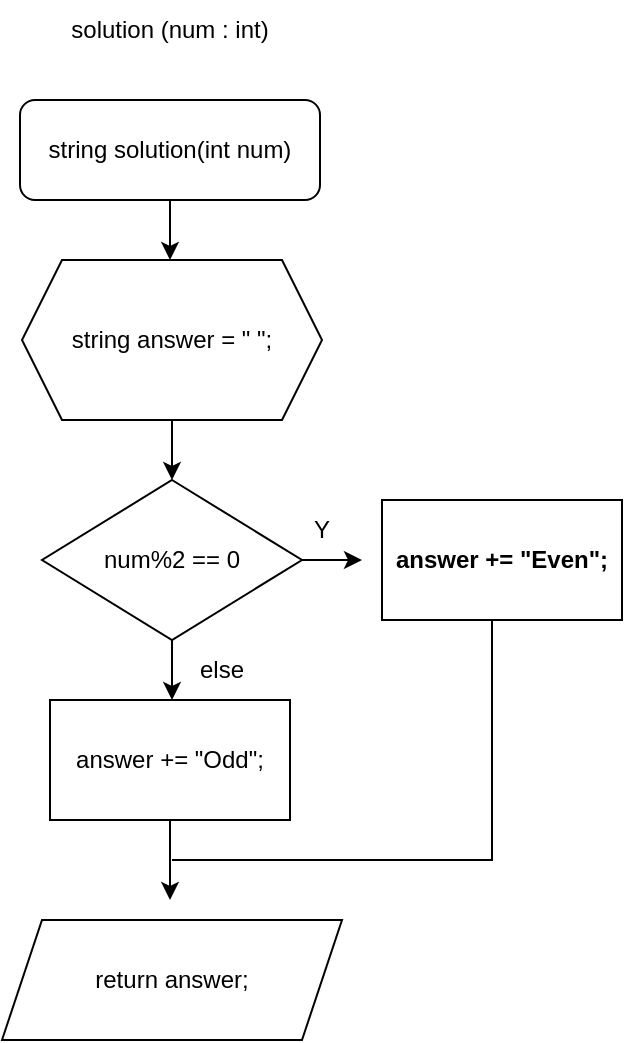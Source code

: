 <mxfile version="21.3.4" type="github">
  <diagram name="페이지-1" id="2E-SpOb4so1mw66piOeL">
    <mxGraphModel dx="954" dy="647" grid="1" gridSize="10" guides="1" tooltips="1" connect="1" arrows="1" fold="1" page="1" pageScale="1" pageWidth="827" pageHeight="1169" math="0" shadow="0">
      <root>
        <mxCell id="0" />
        <mxCell id="1" parent="0" />
        <mxCell id="DpnzE0sOTngfmVi2qoaa-4" style="edgeStyle=orthogonalEdgeStyle;rounded=0;orthogonalLoop=1;jettySize=auto;html=1;exitX=0.5;exitY=1;exitDx=0;exitDy=0;" edge="1" parent="1" source="DpnzE0sOTngfmVi2qoaa-1">
          <mxGeometry relative="1" as="geometry">
            <mxPoint x="414" y="180" as="targetPoint" />
          </mxGeometry>
        </mxCell>
        <mxCell id="DpnzE0sOTngfmVi2qoaa-1" value="string solution(int num)" style="rounded=1;whiteSpace=wrap;html=1;" vertex="1" parent="1">
          <mxGeometry x="339" y="100" width="150" height="50" as="geometry" />
        </mxCell>
        <mxCell id="DpnzE0sOTngfmVi2qoaa-2" value="solution (num : int)" style="text;html=1;strokeColor=none;fillColor=none;align=center;verticalAlign=middle;whiteSpace=wrap;rounded=0;" vertex="1" parent="1">
          <mxGeometry x="344" y="50" width="140" height="30" as="geometry" />
        </mxCell>
        <mxCell id="DpnzE0sOTngfmVi2qoaa-5" style="edgeStyle=orthogonalEdgeStyle;rounded=0;orthogonalLoop=1;jettySize=auto;html=1;exitX=0.5;exitY=1;exitDx=0;exitDy=0;" edge="1" parent="1" source="DpnzE0sOTngfmVi2qoaa-3">
          <mxGeometry relative="1" as="geometry">
            <mxPoint x="415" y="290" as="targetPoint" />
          </mxGeometry>
        </mxCell>
        <mxCell id="DpnzE0sOTngfmVi2qoaa-3" value="string answer = &quot; &quot;;" style="shape=hexagon;perimeter=hexagonPerimeter2;whiteSpace=wrap;html=1;fixedSize=1;" vertex="1" parent="1">
          <mxGeometry x="340" y="180" width="150" height="80" as="geometry" />
        </mxCell>
        <mxCell id="DpnzE0sOTngfmVi2qoaa-7" style="edgeStyle=orthogonalEdgeStyle;rounded=0;orthogonalLoop=1;jettySize=auto;html=1;exitX=1;exitY=0.5;exitDx=0;exitDy=0;" edge="1" parent="1" source="DpnzE0sOTngfmVi2qoaa-6">
          <mxGeometry relative="1" as="geometry">
            <mxPoint x="510" y="330" as="targetPoint" />
          </mxGeometry>
        </mxCell>
        <mxCell id="DpnzE0sOTngfmVi2qoaa-10" style="edgeStyle=orthogonalEdgeStyle;rounded=0;orthogonalLoop=1;jettySize=auto;html=1;exitX=0.5;exitY=1;exitDx=0;exitDy=0;" edge="1" parent="1" source="DpnzE0sOTngfmVi2qoaa-6">
          <mxGeometry relative="1" as="geometry">
            <mxPoint x="415" y="400" as="targetPoint" />
          </mxGeometry>
        </mxCell>
        <mxCell id="DpnzE0sOTngfmVi2qoaa-6" value="num%2 == 0" style="rhombus;whiteSpace=wrap;html=1;" vertex="1" parent="1">
          <mxGeometry x="350" y="290" width="130" height="80" as="geometry" />
        </mxCell>
        <mxCell id="DpnzE0sOTngfmVi2qoaa-8" value="answer += &quot;Even&quot;;" style="rounded=0;whiteSpace=wrap;html=1;fontStyle=1" vertex="1" parent="1">
          <mxGeometry x="520" y="300" width="120" height="60" as="geometry" />
        </mxCell>
        <mxCell id="DpnzE0sOTngfmVi2qoaa-14" style="edgeStyle=orthogonalEdgeStyle;rounded=0;orthogonalLoop=1;jettySize=auto;html=1;exitX=0.5;exitY=1;exitDx=0;exitDy=0;" edge="1" parent="1" source="DpnzE0sOTngfmVi2qoaa-11">
          <mxGeometry relative="1" as="geometry">
            <mxPoint x="414" y="500" as="targetPoint" />
          </mxGeometry>
        </mxCell>
        <mxCell id="DpnzE0sOTngfmVi2qoaa-11" value="answer += &quot;Odd&quot;;" style="rounded=0;whiteSpace=wrap;html=1;" vertex="1" parent="1">
          <mxGeometry x="354" y="400" width="120" height="60" as="geometry" />
        </mxCell>
        <mxCell id="DpnzE0sOTngfmVi2qoaa-12" value="Y" style="text;html=1;strokeColor=none;fillColor=none;align=center;verticalAlign=middle;whiteSpace=wrap;rounded=0;" vertex="1" parent="1">
          <mxGeometry x="460" y="300" width="60" height="30" as="geometry" />
        </mxCell>
        <mxCell id="DpnzE0sOTngfmVi2qoaa-13" value="else" style="text;html=1;strokeColor=none;fillColor=none;align=center;verticalAlign=middle;whiteSpace=wrap;rounded=0;" vertex="1" parent="1">
          <mxGeometry x="410" y="370" width="60" height="30" as="geometry" />
        </mxCell>
        <mxCell id="DpnzE0sOTngfmVi2qoaa-15" value="" style="endArrow=none;html=1;rounded=0;entryX=0.5;entryY=1;entryDx=0;entryDy=0;" edge="1" parent="1">
          <mxGeometry width="50" height="50" relative="1" as="geometry">
            <mxPoint x="415" y="480" as="sourcePoint" />
            <mxPoint x="575" y="360" as="targetPoint" />
            <Array as="points">
              <mxPoint x="495" y="480" />
              <mxPoint x="575" y="480" />
            </Array>
          </mxGeometry>
        </mxCell>
        <mxCell id="DpnzE0sOTngfmVi2qoaa-16" value="return answer;" style="shape=parallelogram;perimeter=parallelogramPerimeter;whiteSpace=wrap;html=1;fixedSize=1;" vertex="1" parent="1">
          <mxGeometry x="330" y="510" width="170" height="60" as="geometry" />
        </mxCell>
      </root>
    </mxGraphModel>
  </diagram>
</mxfile>
